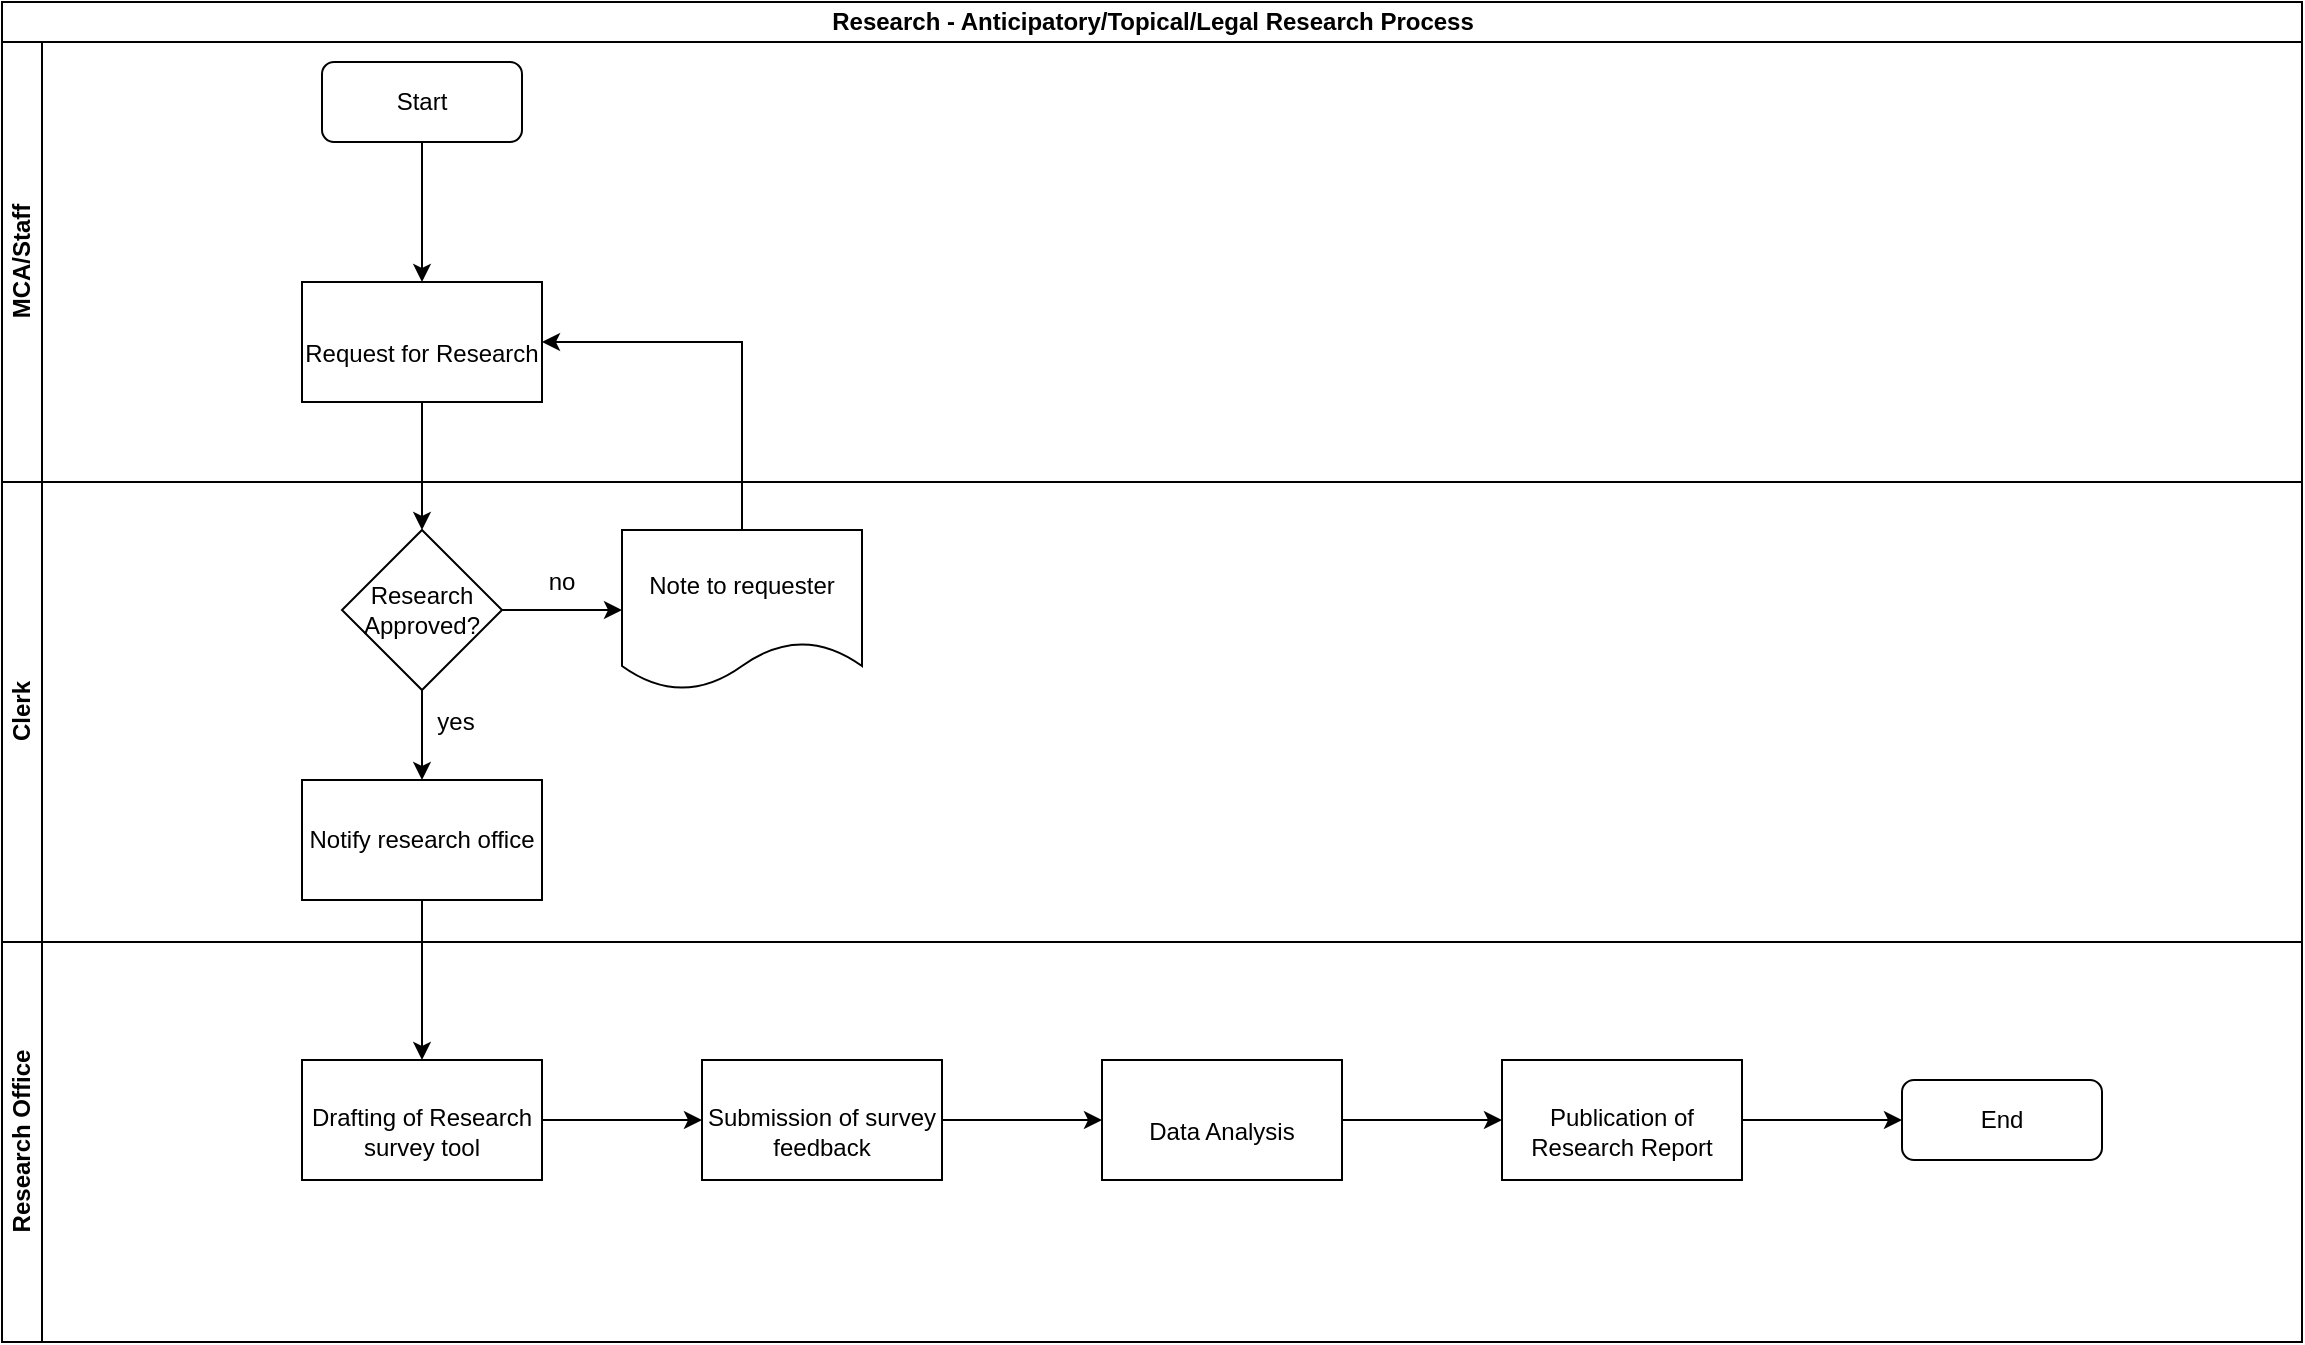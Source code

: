 <mxfile version="13.7.7" type="github">
  <diagram id="TwOUgwQ_L8dcKbeYbcKS" name="Page-1">
    <mxGraphModel dx="910" dy="487" grid="1" gridSize="10" guides="1" tooltips="1" connect="1" arrows="1" fold="1" page="1" pageScale="1" pageWidth="1169" pageHeight="827" math="0" shadow="0">
      <root>
        <mxCell id="0" />
        <mxCell id="1" parent="0" />
        <mxCell id="Q3lczVQ_mJhsyo0WWtEm-1" value="Research - Anticipatory/Topical/Legal Research Process" style="swimlane;html=1;childLayout=stackLayout;resizeParent=1;resizeParentMax=0;horizontal=1;startSize=20;horizontalStack=0;" vertex="1" parent="1">
          <mxGeometry x="10" y="10" width="1150" height="670" as="geometry" />
        </mxCell>
        <mxCell id="Q3lczVQ_mJhsyo0WWtEm-2" value="MCA/Staff" style="swimlane;html=1;startSize=20;horizontal=0;" vertex="1" parent="Q3lczVQ_mJhsyo0WWtEm-1">
          <mxGeometry y="20" width="1150" height="220" as="geometry" />
        </mxCell>
        <mxCell id="Q3lczVQ_mJhsyo0WWtEm-5" value="Start" style="rounded=1;whiteSpace=wrap;html=1;" vertex="1" parent="Q3lczVQ_mJhsyo0WWtEm-2">
          <mxGeometry x="160" y="10" width="100" height="40" as="geometry" />
        </mxCell>
        <mxCell id="Q3lczVQ_mJhsyo0WWtEm-8" value="&lt;br/&gt;&lt;p style=&quot;margin-bottom: 0in&quot;&gt;Request for Research&lt;/p&gt;&lt;br/&gt;" style="rounded=0;whiteSpace=wrap;html=1;" vertex="1" parent="Q3lczVQ_mJhsyo0WWtEm-2">
          <mxGeometry x="150" y="120" width="120" height="60" as="geometry" />
        </mxCell>
        <mxCell id="Q3lczVQ_mJhsyo0WWtEm-7" value="" style="edgeStyle=orthogonalEdgeStyle;rounded=0;orthogonalLoop=1;jettySize=auto;html=1;entryX=0.5;entryY=0;entryDx=0;entryDy=0;" edge="1" parent="Q3lczVQ_mJhsyo0WWtEm-2" source="Q3lczVQ_mJhsyo0WWtEm-5" target="Q3lczVQ_mJhsyo0WWtEm-8">
          <mxGeometry relative="1" as="geometry">
            <mxPoint x="210" y="120" as="targetPoint" />
          </mxGeometry>
        </mxCell>
        <mxCell id="Q3lczVQ_mJhsyo0WWtEm-3" value="Clerk" style="swimlane;html=1;startSize=20;horizontal=0;" vertex="1" parent="Q3lczVQ_mJhsyo0WWtEm-1">
          <mxGeometry y="240" width="1150" height="230" as="geometry" />
        </mxCell>
        <mxCell id="Q3lczVQ_mJhsyo0WWtEm-29" value="no" style="text;html=1;strokeColor=none;fillColor=none;align=center;verticalAlign=middle;whiteSpace=wrap;rounded=0;" vertex="1" parent="Q3lczVQ_mJhsyo0WWtEm-3">
          <mxGeometry x="260" y="40" width="40" height="20" as="geometry" />
        </mxCell>
        <mxCell id="Q3lczVQ_mJhsyo0WWtEm-9" value="Research Approved?" style="rhombus;whiteSpace=wrap;html=1;rounded=0;" vertex="1" parent="Q3lczVQ_mJhsyo0WWtEm-3">
          <mxGeometry x="170" y="24" width="80" height="80" as="geometry" />
        </mxCell>
        <mxCell id="Q3lczVQ_mJhsyo0WWtEm-12" value="" style="edgeStyle=orthogonalEdgeStyle;rounded=0;orthogonalLoop=1;jettySize=auto;html=1;" edge="1" parent="Q3lczVQ_mJhsyo0WWtEm-3" source="Q3lczVQ_mJhsyo0WWtEm-9" target="Q3lczVQ_mJhsyo0WWtEm-11">
          <mxGeometry relative="1" as="geometry" />
        </mxCell>
        <mxCell id="Q3lczVQ_mJhsyo0WWtEm-13" value="yes" style="text;html=1;strokeColor=none;fillColor=none;align=center;verticalAlign=middle;whiteSpace=wrap;rounded=0;" vertex="1" parent="Q3lczVQ_mJhsyo0WWtEm-3">
          <mxGeometry x="207" y="110" width="40" height="20" as="geometry" />
        </mxCell>
        <mxCell id="Q3lczVQ_mJhsyo0WWtEm-11" value="Notify research office" style="whiteSpace=wrap;html=1;rounded=0;" vertex="1" parent="Q3lczVQ_mJhsyo0WWtEm-3">
          <mxGeometry x="150" y="149" width="120" height="60" as="geometry" />
        </mxCell>
        <mxCell id="Q3lczVQ_mJhsyo0WWtEm-4" value="Research Office" style="swimlane;html=1;startSize=20;horizontal=0;" vertex="1" parent="Q3lczVQ_mJhsyo0WWtEm-1">
          <mxGeometry y="470" width="1150" height="200" as="geometry" />
        </mxCell>
        <mxCell id="Q3lczVQ_mJhsyo0WWtEm-14" value="&lt;br/&gt;&lt;p style=&quot;margin-bottom: 0in&quot;&gt;Drafting of Research survey tool&lt;/p&gt;&lt;br/&gt;" style="whiteSpace=wrap;html=1;rounded=0;" vertex="1" parent="Q3lczVQ_mJhsyo0WWtEm-4">
          <mxGeometry x="150" y="59" width="120" height="60" as="geometry" />
        </mxCell>
        <mxCell id="Q3lczVQ_mJhsyo0WWtEm-24" value="End" style="rounded=1;whiteSpace=wrap;html=1;" vertex="1" parent="Q3lczVQ_mJhsyo0WWtEm-4">
          <mxGeometry x="950" y="69" width="100" height="40" as="geometry" />
        </mxCell>
        <mxCell id="Q3lczVQ_mJhsyo0WWtEm-10" value="" style="edgeStyle=orthogonalEdgeStyle;rounded=0;orthogonalLoop=1;jettySize=auto;html=1;" edge="1" parent="Q3lczVQ_mJhsyo0WWtEm-1" source="Q3lczVQ_mJhsyo0WWtEm-8" target="Q3lczVQ_mJhsyo0WWtEm-9">
          <mxGeometry relative="1" as="geometry" />
        </mxCell>
        <mxCell id="Q3lczVQ_mJhsyo0WWtEm-15" value="" style="edgeStyle=orthogonalEdgeStyle;rounded=0;orthogonalLoop=1;jettySize=auto;html=1;" edge="1" parent="Q3lczVQ_mJhsyo0WWtEm-1" source="Q3lczVQ_mJhsyo0WWtEm-11" target="Q3lczVQ_mJhsyo0WWtEm-14">
          <mxGeometry relative="1" as="geometry" />
        </mxCell>
        <mxCell id="Q3lczVQ_mJhsyo0WWtEm-19" value="" style="edgeStyle=orthogonalEdgeStyle;rounded=0;orthogonalLoop=1;jettySize=auto;html=1;" edge="1" parent="1" source="Q3lczVQ_mJhsyo0WWtEm-16" target="Q3lczVQ_mJhsyo0WWtEm-18">
          <mxGeometry relative="1" as="geometry" />
        </mxCell>
        <mxCell id="Q3lczVQ_mJhsyo0WWtEm-16" value="&lt;br/&gt;&lt;p style=&quot;margin-bottom: 0in&quot;&gt;Submission of survey feedback&lt;/p&gt;&lt;br/&gt;" style="whiteSpace=wrap;html=1;rounded=0;" vertex="1" parent="1">
          <mxGeometry x="360" y="539" width="120" height="60" as="geometry" />
        </mxCell>
        <mxCell id="Q3lczVQ_mJhsyo0WWtEm-17" value="" style="edgeStyle=orthogonalEdgeStyle;rounded=0;orthogonalLoop=1;jettySize=auto;html=1;" edge="1" parent="1" source="Q3lczVQ_mJhsyo0WWtEm-14" target="Q3lczVQ_mJhsyo0WWtEm-16">
          <mxGeometry relative="1" as="geometry" />
        </mxCell>
        <mxCell id="Q3lczVQ_mJhsyo0WWtEm-21" value="" style="edgeStyle=orthogonalEdgeStyle;rounded=0;orthogonalLoop=1;jettySize=auto;html=1;" edge="1" parent="1" source="Q3lczVQ_mJhsyo0WWtEm-18" target="Q3lczVQ_mJhsyo0WWtEm-20">
          <mxGeometry relative="1" as="geometry" />
        </mxCell>
        <mxCell id="Q3lczVQ_mJhsyo0WWtEm-18" value="&lt;br/&gt;&lt;p style=&quot;margin-bottom: 0in&quot;&gt;Data Analysis&lt;/p&gt;&lt;br/&gt;" style="whiteSpace=wrap;html=1;rounded=0;" vertex="1" parent="1">
          <mxGeometry x="560" y="539" width="120" height="60" as="geometry" />
        </mxCell>
        <mxCell id="Q3lczVQ_mJhsyo0WWtEm-23" value="" style="edgeStyle=orthogonalEdgeStyle;rounded=0;orthogonalLoop=1;jettySize=auto;html=1;entryX=0;entryY=0.5;entryDx=0;entryDy=0;" edge="1" parent="1" source="Q3lczVQ_mJhsyo0WWtEm-20" target="Q3lczVQ_mJhsyo0WWtEm-24">
          <mxGeometry relative="1" as="geometry">
            <mxPoint x="980" y="569" as="targetPoint" />
          </mxGeometry>
        </mxCell>
        <mxCell id="Q3lczVQ_mJhsyo0WWtEm-20" value="&lt;br/&gt;&lt;p style=&quot;margin-bottom: 0in&quot;&gt;Publication of Research Report&lt;/p&gt;&lt;br/&gt;" style="whiteSpace=wrap;html=1;rounded=0;" vertex="1" parent="1">
          <mxGeometry x="760" y="539" width="120" height="60" as="geometry" />
        </mxCell>
        <mxCell id="Q3lczVQ_mJhsyo0WWtEm-28" value="" style="edgeStyle=orthogonalEdgeStyle;rounded=0;orthogonalLoop=1;jettySize=auto;html=1;entryX=1;entryY=0.5;entryDx=0;entryDy=0;" edge="1" parent="1" source="Q3lczVQ_mJhsyo0WWtEm-25" target="Q3lczVQ_mJhsyo0WWtEm-8">
          <mxGeometry relative="1" as="geometry">
            <mxPoint x="540" y="314" as="targetPoint" />
            <Array as="points">
              <mxPoint x="380" y="180" />
            </Array>
          </mxGeometry>
        </mxCell>
        <mxCell id="Q3lczVQ_mJhsyo0WWtEm-25" value="Note to requester" style="shape=document;whiteSpace=wrap;html=1;boundedLbl=1;rounded=0;" vertex="1" parent="1">
          <mxGeometry x="320" y="274" width="120" height="80" as="geometry" />
        </mxCell>
        <mxCell id="Q3lczVQ_mJhsyo0WWtEm-26" value="" style="edgeStyle=orthogonalEdgeStyle;rounded=0;orthogonalLoop=1;jettySize=auto;html=1;" edge="1" parent="1" source="Q3lczVQ_mJhsyo0WWtEm-9" target="Q3lczVQ_mJhsyo0WWtEm-25">
          <mxGeometry relative="1" as="geometry" />
        </mxCell>
      </root>
    </mxGraphModel>
  </diagram>
</mxfile>
